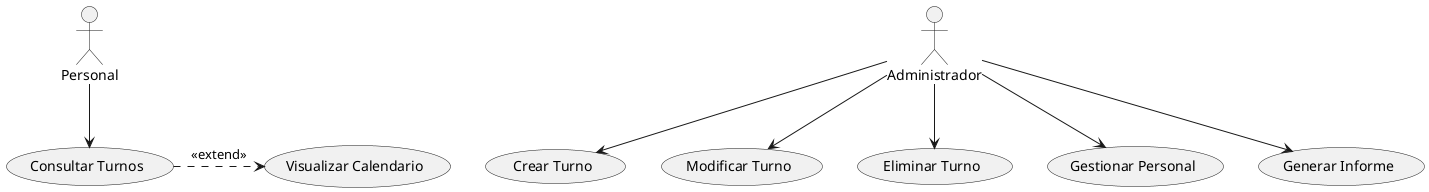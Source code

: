 @startuml
actor Administrador
actor Personal

Administrador --> (Crear Turno)
Administrador --> (Modificar Turno)
Administrador --> (Eliminar Turno)
Administrador --> (Gestionar Personal)
Administrador --> (Generar Informe)
Personal --> (Consultar Turnos)

(Consultar Turnos) .> (Visualizar Calendario) : <<extend>>
@enduml